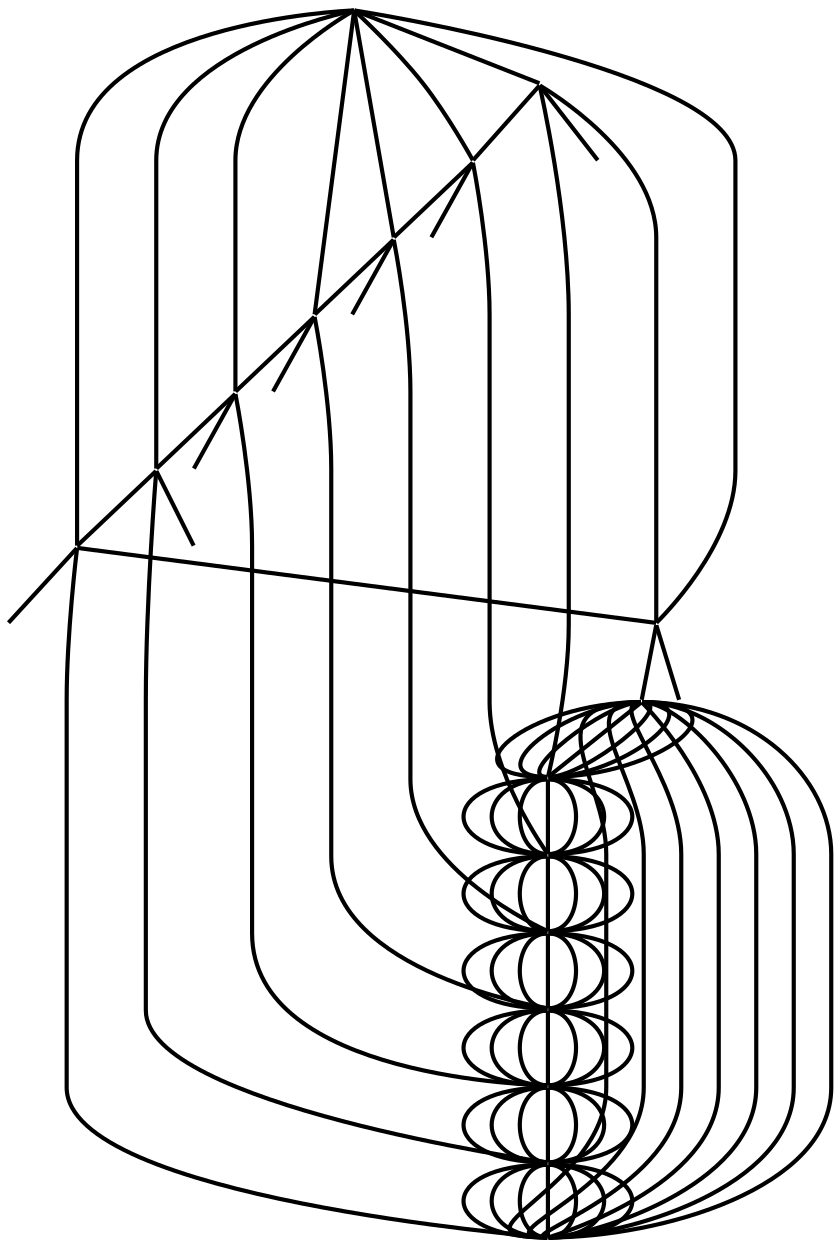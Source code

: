 /*
 * renders best in twopi
 */
graph test {
    node[shape=point style=invis width=0]
    edge[style=bold]

    a--b
    a--c
    a--d
    a--e
    a--f
    a--g
    a--h
    a--i

    b--c--d--e--f--g--h--i--b

    b -- ba
    b -- bb
    c -- ca
    c -- cb
    d -- da
    d -- db
    e -- ea
    e -- eb
    f -- fa
    f -- fb
    g -- ga
    g -- gb
    h -- ha
    h -- hb
    i -- ia
    i -- ib

    ba--ca--da--ea--fa--ga--ha--ia--ba
    ba--ca--da--ea--fa--ga--ha--ia--ba
    ba--ca--da--ea--fa--ga--ha--ia--ba
    ba--ca--da--ea--fa--ga--ha--ia--ba
    ba--ca--da--ea--fa--ga--ha--ia--ba
    ba--ca--da--ea--fa--ga--ha--ia--ba
    ba--ca--da--ea--fa--ga--ha--ia--ba
}
